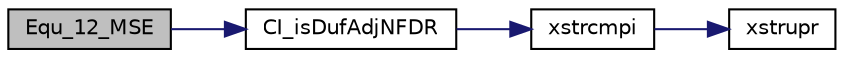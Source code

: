 digraph "Equ_12_MSE"
{
  edge [fontname="Helvetica",fontsize="10",labelfontname="Helvetica",labelfontsize="10"];
  node [fontname="Helvetica",fontsize="10",shape=record];
  rankdir="LR";
  Node1 [label="Equ_12_MSE",height=0.2,width=0.4,color="black", fillcolor="grey75", style="filled", fontcolor="black"];
  Node1 -> Node2 [color="midnightblue",fontsize="10",style="solid",fontname="Helvetica"];
  Node2 [label="CI_isDufAdjNFDR",height=0.2,width=0.4,color="black", fillcolor="white", style="filled",URL="$fof__ci_8c.html#ae0c9eed5d7856b096c50bc8d39544fa7"];
  Node2 -> Node3 [color="midnightblue",fontsize="10",style="solid",fontname="Helvetica"];
  Node3 [label="xstrcmpi",height=0.2,width=0.4,color="black", fillcolor="white", style="filled",URL="$fof__ansi_8h.html#ae4a2af8fafbd412557cbf887bb828c13"];
  Node3 -> Node4 [color="midnightblue",fontsize="10",style="solid",fontname="Helvetica"];
  Node4 [label="xstrupr",height=0.2,width=0.4,color="black", fillcolor="white", style="filled",URL="$fof__unix_8c.html#a597515502edd92634b421f7f86824375"];
}
